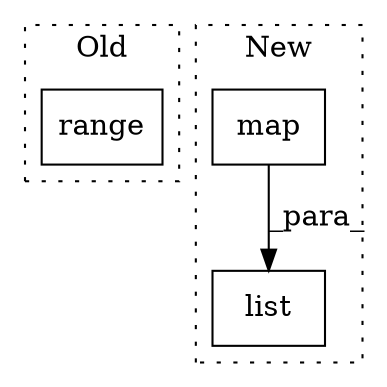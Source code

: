digraph G {
subgraph cluster0 {
1 [label="range" a="32" s="241,248" l="6,1" shape="box"];
label = "Old";
style="dotted";
}
subgraph cluster1 {
2 [label="map" a="32" s="192,215" l="4,1" shape="box"];
3 [label="list" a="32" s="187,216" l="5,1" shape="box"];
label = "New";
style="dotted";
}
2 -> 3 [label="_para_"];
}